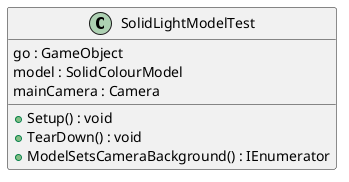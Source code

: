 @startuml
class SolidLightModelTest {
    go : GameObject
    model : SolidColourModel
    mainCamera : Camera
    + Setup() : void
    + TearDown() : void
    + ModelSetsCameraBackground() : IEnumerator
}
@enduml

